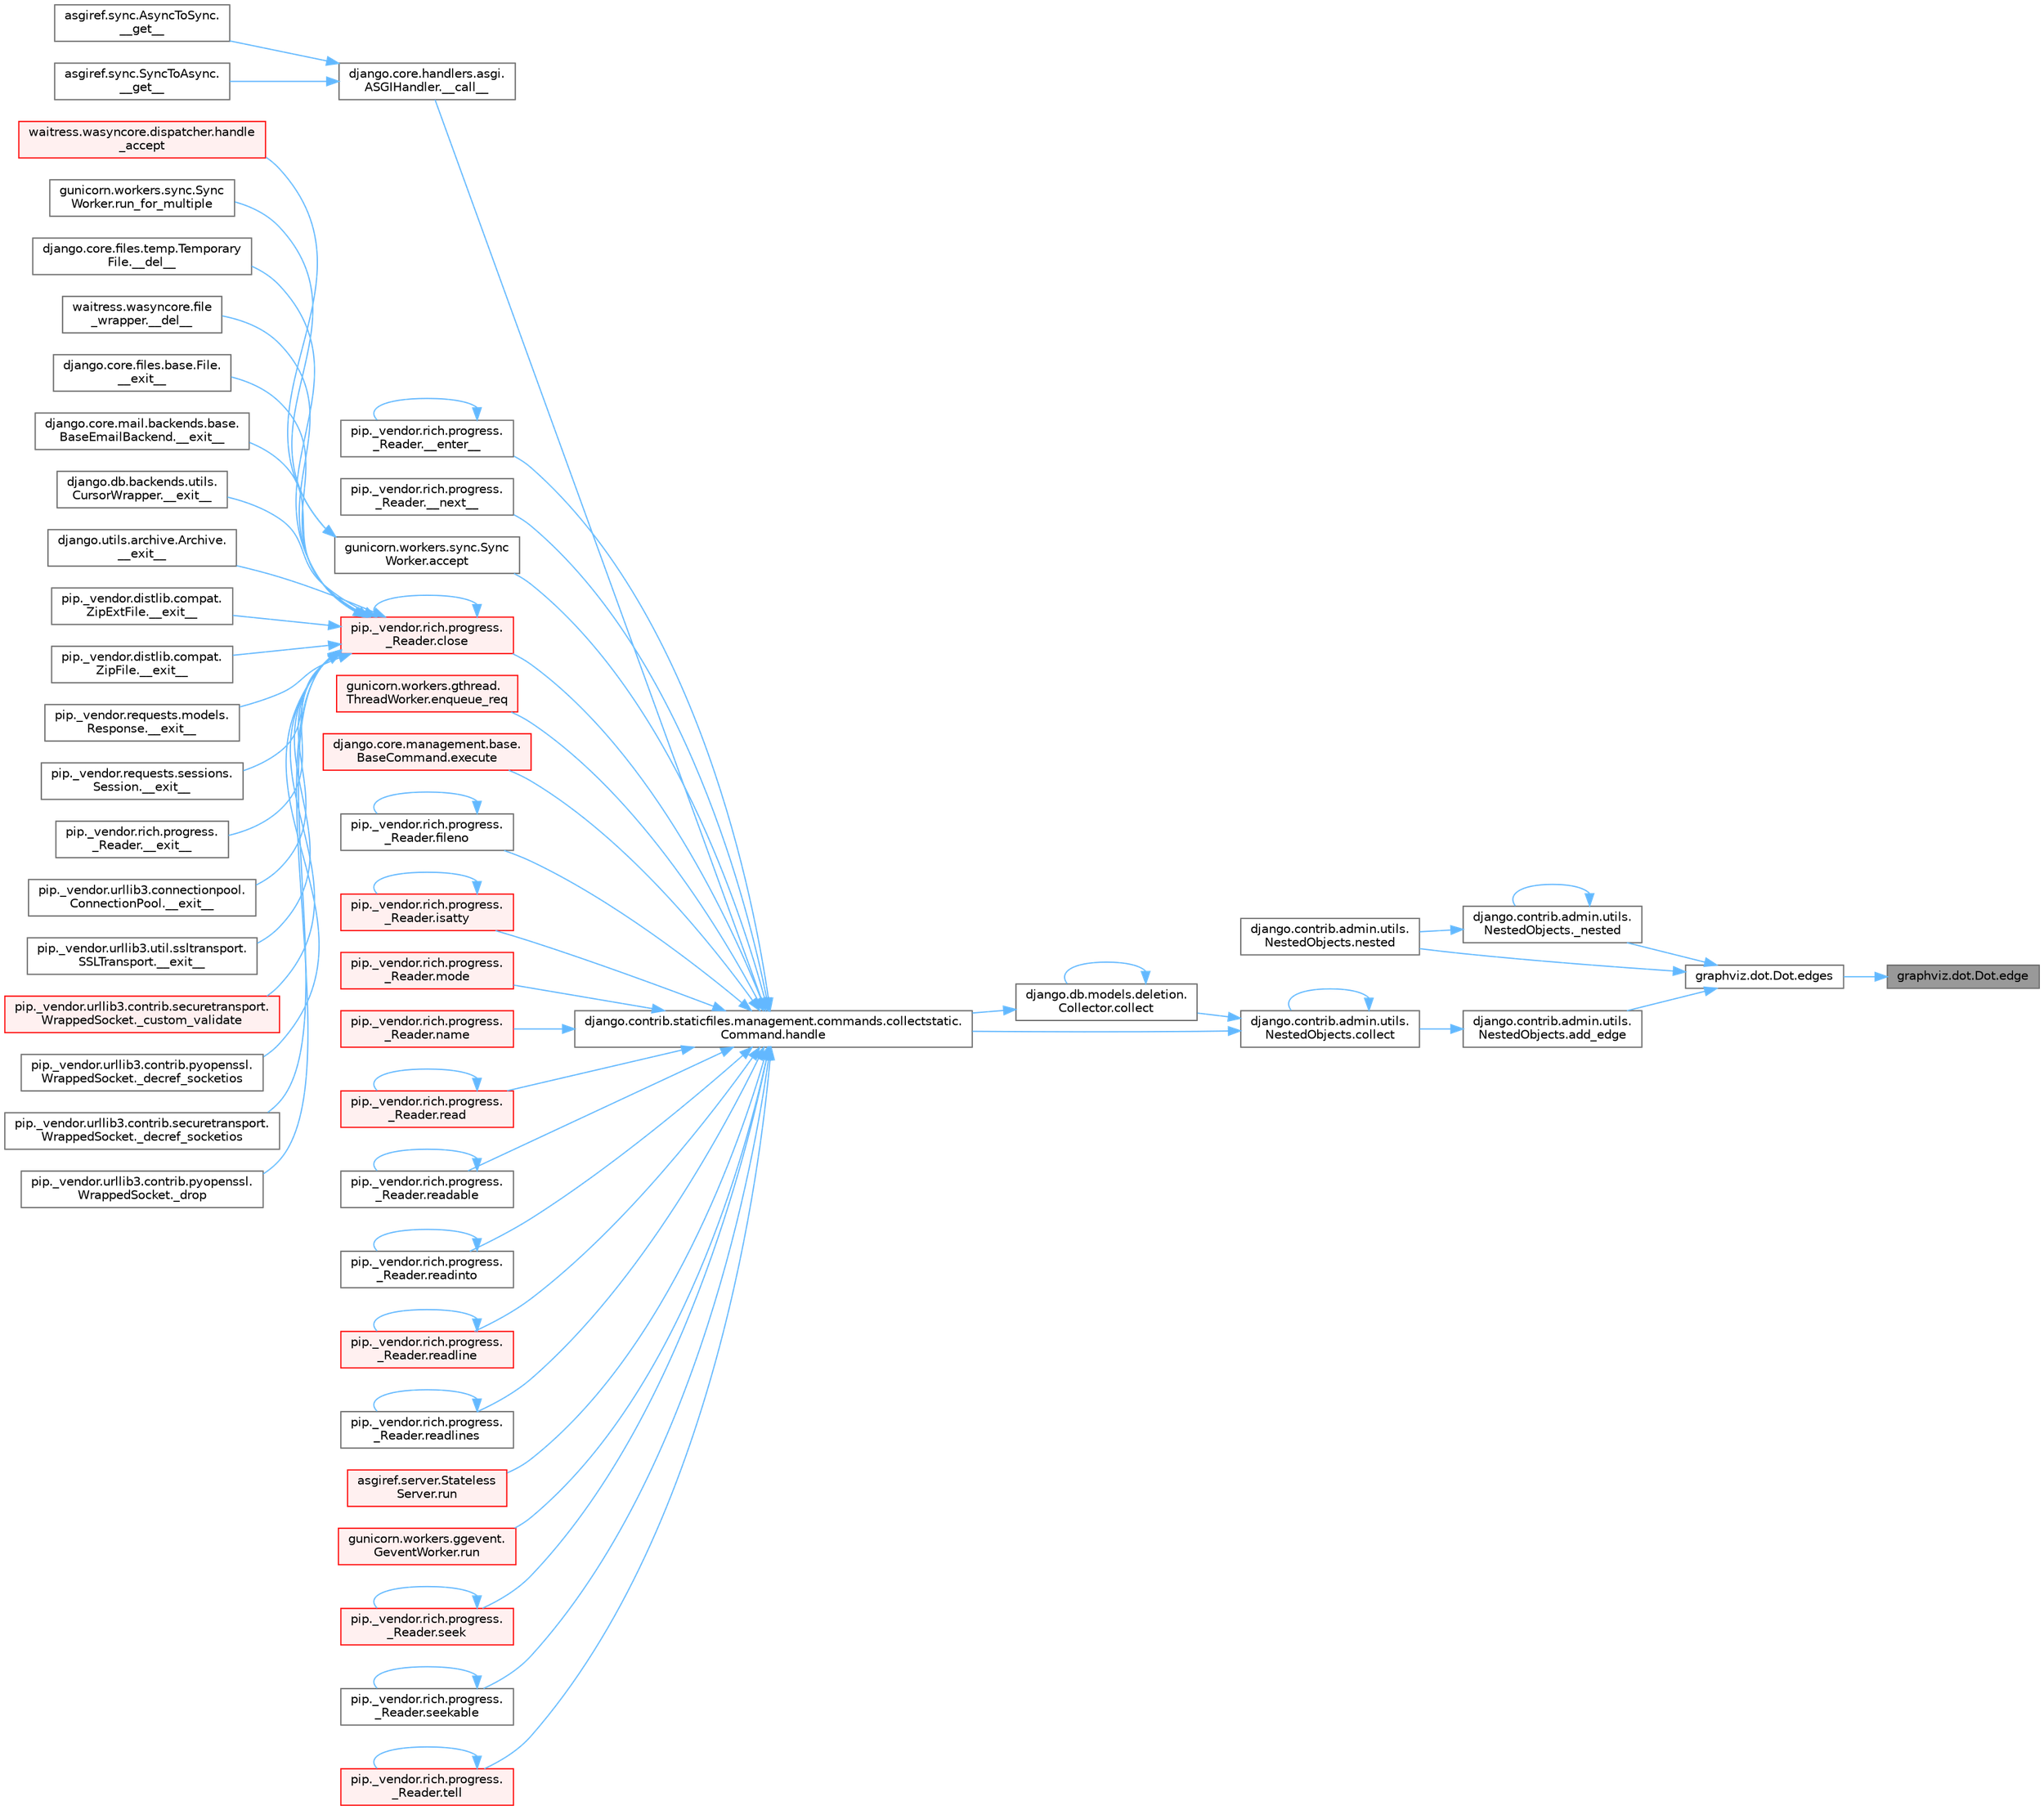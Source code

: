 digraph "graphviz.dot.Dot.edge"
{
 // LATEX_PDF_SIZE
  bgcolor="transparent";
  edge [fontname=Helvetica,fontsize=10,labelfontname=Helvetica,labelfontsize=10];
  node [fontname=Helvetica,fontsize=10,shape=box,height=0.2,width=0.4];
  rankdir="RL";
  Node1 [id="Node000001",label="graphviz.dot.Dot.edge",height=0.2,width=0.4,color="gray40", fillcolor="grey60", style="filled", fontcolor="black",tooltip=" "];
  Node1 -> Node2 [id="edge1_Node000001_Node000002",dir="back",color="steelblue1",style="solid",tooltip=" "];
  Node2 [id="Node000002",label="graphviz.dot.Dot.edges",height=0.2,width=0.4,color="grey40", fillcolor="white", style="filled",URL="$classgraphviz_1_1dot_1_1_dot.html#ad34bf1b1b81bc4eaea4bd8ac157db5f8",tooltip=" "];
  Node2 -> Node3 [id="edge2_Node000002_Node000003",dir="back",color="steelblue1",style="solid",tooltip=" "];
  Node3 [id="Node000003",label="django.contrib.admin.utils.\lNestedObjects._nested",height=0.2,width=0.4,color="grey40", fillcolor="white", style="filled",URL="$classdjango_1_1contrib_1_1admin_1_1utils_1_1_nested_objects.html#a2aea80c21d8aefc8998b345f82dd5449",tooltip=" "];
  Node3 -> Node3 [id="edge3_Node000003_Node000003",dir="back",color="steelblue1",style="solid",tooltip=" "];
  Node3 -> Node4 [id="edge4_Node000003_Node000004",dir="back",color="steelblue1",style="solid",tooltip=" "];
  Node4 [id="Node000004",label="django.contrib.admin.utils.\lNestedObjects.nested",height=0.2,width=0.4,color="grey40", fillcolor="white", style="filled",URL="$classdjango_1_1contrib_1_1admin_1_1utils_1_1_nested_objects.html#a207aea30804a34d484f2642418d9e421",tooltip=" "];
  Node2 -> Node5 [id="edge5_Node000002_Node000005",dir="back",color="steelblue1",style="solid",tooltip=" "];
  Node5 [id="Node000005",label="django.contrib.admin.utils.\lNestedObjects.add_edge",height=0.2,width=0.4,color="grey40", fillcolor="white", style="filled",URL="$classdjango_1_1contrib_1_1admin_1_1utils_1_1_nested_objects.html#a1288f689491d62a0d0baad436c933ead",tooltip=" "];
  Node5 -> Node6 [id="edge6_Node000005_Node000006",dir="back",color="steelblue1",style="solid",tooltip=" "];
  Node6 [id="Node000006",label="django.contrib.admin.utils.\lNestedObjects.collect",height=0.2,width=0.4,color="grey40", fillcolor="white", style="filled",URL="$classdjango_1_1contrib_1_1admin_1_1utils_1_1_nested_objects.html#a7f12de8cdcd29cea840a8b3367a8e03c",tooltip=" "];
  Node6 -> Node6 [id="edge7_Node000006_Node000006",dir="back",color="steelblue1",style="solid",tooltip=" "];
  Node6 -> Node7 [id="edge8_Node000006_Node000007",dir="back",color="steelblue1",style="solid",tooltip=" "];
  Node7 [id="Node000007",label="django.db.models.deletion.\lCollector.collect",height=0.2,width=0.4,color="grey40", fillcolor="white", style="filled",URL="$classdjango_1_1db_1_1models_1_1deletion_1_1_collector.html#ae6d2a061dcb129755a51ced6ab45edad",tooltip=" "];
  Node7 -> Node7 [id="edge9_Node000007_Node000007",dir="back",color="steelblue1",style="solid",tooltip=" "];
  Node7 -> Node8 [id="edge10_Node000007_Node000008",dir="back",color="steelblue1",style="solid",tooltip=" "];
  Node8 [id="Node000008",label="django.contrib.staticfiles.management.commands.collectstatic.\lCommand.handle",height=0.2,width=0.4,color="grey40", fillcolor="white", style="filled",URL="$classdjango_1_1contrib_1_1staticfiles_1_1management_1_1commands_1_1collectstatic_1_1_command.html#a77042fe151f5e5c26990bdd187c9f21e",tooltip=" "];
  Node8 -> Node9 [id="edge11_Node000008_Node000009",dir="back",color="steelblue1",style="solid",tooltip=" "];
  Node9 [id="Node000009",label="django.core.handlers.asgi.\lASGIHandler.__call__",height=0.2,width=0.4,color="grey40", fillcolor="white", style="filled",URL="$classdjango_1_1core_1_1handlers_1_1asgi_1_1_a_s_g_i_handler.html#a22b4781bb9089ff078a3e64dd2f48dce",tooltip=" "];
  Node9 -> Node10 [id="edge12_Node000009_Node000010",dir="back",color="steelblue1",style="solid",tooltip=" "];
  Node10 [id="Node000010",label="asgiref.sync.AsyncToSync.\l__get__",height=0.2,width=0.4,color="grey40", fillcolor="white", style="filled",URL="$classasgiref_1_1sync_1_1_async_to_sync.html#a23e9ef7a73da98dad9e3f4e65846969b",tooltip=" "];
  Node9 -> Node11 [id="edge13_Node000009_Node000011",dir="back",color="steelblue1",style="solid",tooltip=" "];
  Node11 [id="Node000011",label="asgiref.sync.SyncToAsync.\l__get__",height=0.2,width=0.4,color="grey40", fillcolor="white", style="filled",URL="$classasgiref_1_1sync_1_1_sync_to_async.html#aebdfbe3f01079a529fd2f39810597381",tooltip=" "];
  Node8 -> Node12 [id="edge14_Node000008_Node000012",dir="back",color="steelblue1",style="solid",tooltip=" "];
  Node12 [id="Node000012",label="pip._vendor.rich.progress.\l_Reader.__enter__",height=0.2,width=0.4,color="grey40", fillcolor="white", style="filled",URL="$classpip_1_1__vendor_1_1rich_1_1progress_1_1___reader.html#a9c3bb756d7d5d66aa484c6d25fef6d8a",tooltip=" "];
  Node12 -> Node12 [id="edge15_Node000012_Node000012",dir="back",color="steelblue1",style="solid",tooltip=" "];
  Node8 -> Node13 [id="edge16_Node000008_Node000013",dir="back",color="steelblue1",style="solid",tooltip=" "];
  Node13 [id="Node000013",label="pip._vendor.rich.progress.\l_Reader.__next__",height=0.2,width=0.4,color="grey40", fillcolor="white", style="filled",URL="$classpip_1_1__vendor_1_1rich_1_1progress_1_1___reader.html#a9434dfa9ada5623d6fb72996bf354ffe",tooltip=" "];
  Node8 -> Node14 [id="edge17_Node000008_Node000014",dir="back",color="steelblue1",style="solid",tooltip=" "];
  Node14 [id="Node000014",label="gunicorn.workers.sync.Sync\lWorker.accept",height=0.2,width=0.4,color="grey40", fillcolor="white", style="filled",URL="$classgunicorn_1_1workers_1_1sync_1_1_sync_worker.html#a9b2f1e8d68bbd5233578ace2685952b3",tooltip=" "];
  Node14 -> Node15 [id="edge18_Node000014_Node000015",dir="back",color="steelblue1",style="solid",tooltip=" "];
  Node15 [id="Node000015",label="waitress.wasyncore.dispatcher.handle\l_accept",height=0.2,width=0.4,color="red", fillcolor="#FFF0F0", style="filled",URL="$classwaitress_1_1wasyncore_1_1dispatcher.html#abb651db4478a77832580cb821bf60ca6",tooltip=" "];
  Node14 -> Node17 [id="edge19_Node000014_Node000017",dir="back",color="steelblue1",style="solid",tooltip=" "];
  Node17 [id="Node000017",label="gunicorn.workers.sync.Sync\lWorker.run_for_multiple",height=0.2,width=0.4,color="grey40", fillcolor="white", style="filled",URL="$classgunicorn_1_1workers_1_1sync_1_1_sync_worker.html#ae2fd68b8757a4e60b85af5ba76f0e097",tooltip=" "];
  Node8 -> Node18 [id="edge20_Node000008_Node000018",dir="back",color="steelblue1",style="solid",tooltip=" "];
  Node18 [id="Node000018",label="pip._vendor.rich.progress.\l_Reader.close",height=0.2,width=0.4,color="red", fillcolor="#FFF0F0", style="filled",URL="$classpip_1_1__vendor_1_1rich_1_1progress_1_1___reader.html#a6c0b1964d885972a97a12a9ac01d23e8",tooltip=" "];
  Node18 -> Node19 [id="edge21_Node000018_Node000019",dir="back",color="steelblue1",style="solid",tooltip=" "];
  Node19 [id="Node000019",label="django.core.files.temp.Temporary\lFile.__del__",height=0.2,width=0.4,color="grey40", fillcolor="white", style="filled",URL="$classdjango_1_1core_1_1files_1_1temp_1_1_temporary_file.html#a95809e90e91ff4f43e62813734a1ff5f",tooltip=" "];
  Node18 -> Node20 [id="edge22_Node000018_Node000020",dir="back",color="steelblue1",style="solid",tooltip=" "];
  Node20 [id="Node000020",label="waitress.wasyncore.file\l_wrapper.__del__",height=0.2,width=0.4,color="grey40", fillcolor="white", style="filled",URL="$classwaitress_1_1wasyncore_1_1file__wrapper.html#a4e25ecc24a6210bc5e295c433e632780",tooltip=" "];
  Node18 -> Node21 [id="edge23_Node000018_Node000021",dir="back",color="steelblue1",style="solid",tooltip=" "];
  Node21 [id="Node000021",label="django.core.files.base.File.\l__exit__",height=0.2,width=0.4,color="grey40", fillcolor="white", style="filled",URL="$classdjango_1_1core_1_1files_1_1base_1_1_file.html#ae0b1191c5014d84fee107227495e239c",tooltip=" "];
  Node18 -> Node22 [id="edge24_Node000018_Node000022",dir="back",color="steelblue1",style="solid",tooltip=" "];
  Node22 [id="Node000022",label="django.core.mail.backends.base.\lBaseEmailBackend.__exit__",height=0.2,width=0.4,color="grey40", fillcolor="white", style="filled",URL="$classdjango_1_1core_1_1mail_1_1backends_1_1base_1_1_base_email_backend.html#ab6610ac0ed4aba1a8172e85b59065503",tooltip=" "];
  Node18 -> Node23 [id="edge25_Node000018_Node000023",dir="back",color="steelblue1",style="solid",tooltip=" "];
  Node23 [id="Node000023",label="django.db.backends.utils.\lCursorWrapper.__exit__",height=0.2,width=0.4,color="grey40", fillcolor="white", style="filled",URL="$classdjango_1_1db_1_1backends_1_1utils_1_1_cursor_wrapper.html#a02f5176bb3b2e598d12ac8fdf26f3496",tooltip=" "];
  Node18 -> Node24 [id="edge26_Node000018_Node000024",dir="back",color="steelblue1",style="solid",tooltip=" "];
  Node24 [id="Node000024",label="django.utils.archive.Archive.\l__exit__",height=0.2,width=0.4,color="grey40", fillcolor="white", style="filled",URL="$classdjango_1_1utils_1_1archive_1_1_archive.html#a9a50df9316e6d45236868d7561a13d78",tooltip=" "];
  Node18 -> Node25 [id="edge27_Node000018_Node000025",dir="back",color="steelblue1",style="solid",tooltip=" "];
  Node25 [id="Node000025",label="pip._vendor.distlib.compat.\lZipExtFile.__exit__",height=0.2,width=0.4,color="grey40", fillcolor="white", style="filled",URL="$classpip_1_1__vendor_1_1distlib_1_1compat_1_1_zip_ext_file.html#ad18398fe6a9f5109a3b0a62aa29d830c",tooltip=" "];
  Node18 -> Node26 [id="edge28_Node000018_Node000026",dir="back",color="steelblue1",style="solid",tooltip=" "];
  Node26 [id="Node000026",label="pip._vendor.distlib.compat.\lZipFile.__exit__",height=0.2,width=0.4,color="grey40", fillcolor="white", style="filled",URL="$classpip_1_1__vendor_1_1distlib_1_1compat_1_1_zip_file.html#ae730617981b5947edb5f7838f1caabb4",tooltip=" "];
  Node18 -> Node27 [id="edge29_Node000018_Node000027",dir="back",color="steelblue1",style="solid",tooltip=" "];
  Node27 [id="Node000027",label="pip._vendor.requests.models.\lResponse.__exit__",height=0.2,width=0.4,color="grey40", fillcolor="white", style="filled",URL="$classpip_1_1__vendor_1_1requests_1_1models_1_1_response.html#a1f5f32680ba6cd5002b2c19b7b8b0705",tooltip=" "];
  Node18 -> Node28 [id="edge30_Node000018_Node000028",dir="back",color="steelblue1",style="solid",tooltip=" "];
  Node28 [id="Node000028",label="pip._vendor.requests.sessions.\lSession.__exit__",height=0.2,width=0.4,color="grey40", fillcolor="white", style="filled",URL="$classpip_1_1__vendor_1_1requests_1_1sessions_1_1_session.html#aa063240820ab2fc28ed471a014a47963",tooltip=" "];
  Node18 -> Node29 [id="edge31_Node000018_Node000029",dir="back",color="steelblue1",style="solid",tooltip=" "];
  Node29 [id="Node000029",label="pip._vendor.rich.progress.\l_Reader.__exit__",height=0.2,width=0.4,color="grey40", fillcolor="white", style="filled",URL="$classpip_1_1__vendor_1_1rich_1_1progress_1_1___reader.html#a82781ca9c3ea0f5a0a3f9bd309e05b85",tooltip=" "];
  Node18 -> Node30 [id="edge32_Node000018_Node000030",dir="back",color="steelblue1",style="solid",tooltip=" "];
  Node30 [id="Node000030",label="pip._vendor.urllib3.connectionpool.\lConnectionPool.__exit__",height=0.2,width=0.4,color="grey40", fillcolor="white", style="filled",URL="$classpip_1_1__vendor_1_1urllib3_1_1connectionpool_1_1_connection_pool.html#adfa39f03564a54c98c18206145aa9d0f",tooltip=" "];
  Node18 -> Node31 [id="edge33_Node000018_Node000031",dir="back",color="steelblue1",style="solid",tooltip=" "];
  Node31 [id="Node000031",label="pip._vendor.urllib3.util.ssltransport.\lSSLTransport.__exit__",height=0.2,width=0.4,color="grey40", fillcolor="white", style="filled",URL="$classpip_1_1__vendor_1_1urllib3_1_1util_1_1ssltransport_1_1_s_s_l_transport.html#ae3f2aec625e9a75bbcd96b467cf3b7fd",tooltip=" "];
  Node18 -> Node32 [id="edge34_Node000018_Node000032",dir="back",color="steelblue1",style="solid",tooltip=" "];
  Node32 [id="Node000032",label="pip._vendor.urllib3.contrib.securetransport.\lWrappedSocket._custom_validate",height=0.2,width=0.4,color="red", fillcolor="#FFF0F0", style="filled",URL="$classpip_1_1__vendor_1_1urllib3_1_1contrib_1_1securetransport_1_1_wrapped_socket.html#a792d7036b5574cd74ffbf75a1d40e8ea",tooltip=" "];
  Node18 -> Node34 [id="edge35_Node000018_Node000034",dir="back",color="steelblue1",style="solid",tooltip=" "];
  Node34 [id="Node000034",label="pip._vendor.urllib3.contrib.pyopenssl.\lWrappedSocket._decref_socketios",height=0.2,width=0.4,color="grey40", fillcolor="white", style="filled",URL="$classpip_1_1__vendor_1_1urllib3_1_1contrib_1_1pyopenssl_1_1_wrapped_socket.html#a852978001c35f19a5668b6b635b4d466",tooltip=" "];
  Node18 -> Node35 [id="edge36_Node000018_Node000035",dir="back",color="steelblue1",style="solid",tooltip=" "];
  Node35 [id="Node000035",label="pip._vendor.urllib3.contrib.securetransport.\lWrappedSocket._decref_socketios",height=0.2,width=0.4,color="grey40", fillcolor="white", style="filled",URL="$classpip_1_1__vendor_1_1urllib3_1_1contrib_1_1securetransport_1_1_wrapped_socket.html#aece833c51ea926f1a23410d725e8e0bc",tooltip=" "];
  Node18 -> Node36 [id="edge37_Node000018_Node000036",dir="back",color="steelblue1",style="solid",tooltip=" "];
  Node36 [id="Node000036",label="pip._vendor.urllib3.contrib.pyopenssl.\lWrappedSocket._drop",height=0.2,width=0.4,color="grey40", fillcolor="white", style="filled",URL="$classpip_1_1__vendor_1_1urllib3_1_1contrib_1_1pyopenssl_1_1_wrapped_socket.html#a7d3e248bcf60a9d8606bbcde69f785f5",tooltip=" "];
  Node18 -> Node18 [id="edge38_Node000018_Node000018",dir="back",color="steelblue1",style="solid",tooltip=" "];
  Node8 -> Node980 [id="edge39_Node000008_Node000980",dir="back",color="steelblue1",style="solid",tooltip=" "];
  Node980 [id="Node000980",label="gunicorn.workers.gthread.\lThreadWorker.enqueue_req",height=0.2,width=0.4,color="red", fillcolor="#FFF0F0", style="filled",URL="$classgunicorn_1_1workers_1_1gthread_1_1_thread_worker.html#a8d2981740d79747639e152d9e9632964",tooltip=" "];
  Node8 -> Node977 [id="edge40_Node000008_Node000977",dir="back",color="steelblue1",style="solid",tooltip=" "];
  Node977 [id="Node000977",label="django.core.management.base.\lBaseCommand.execute",height=0.2,width=0.4,color="red", fillcolor="#FFF0F0", style="filled",URL="$classdjango_1_1core_1_1management_1_1base_1_1_base_command.html#a5621c1fb51be6a2deff6777d90c25ee0",tooltip=" "];
  Node8 -> Node983 [id="edge41_Node000008_Node000983",dir="back",color="steelblue1",style="solid",tooltip=" "];
  Node983 [id="Node000983",label="pip._vendor.rich.progress.\l_Reader.fileno",height=0.2,width=0.4,color="grey40", fillcolor="white", style="filled",URL="$classpip_1_1__vendor_1_1rich_1_1progress_1_1___reader.html#a5fae85546bcfb15e2144c108bb31b59c",tooltip=" "];
  Node983 -> Node983 [id="edge42_Node000983_Node000983",dir="back",color="steelblue1",style="solid",tooltip=" "];
  Node8 -> Node984 [id="edge43_Node000008_Node000984",dir="back",color="steelblue1",style="solid",tooltip=" "];
  Node984 [id="Node000984",label="pip._vendor.rich.progress.\l_Reader.isatty",height=0.2,width=0.4,color="red", fillcolor="#FFF0F0", style="filled",URL="$classpip_1_1__vendor_1_1rich_1_1progress_1_1___reader.html#a25008b04de43b80685677bd476ebb238",tooltip=" "];
  Node984 -> Node984 [id="edge44_Node000984_Node000984",dir="back",color="steelblue1",style="solid",tooltip=" "];
  Node8 -> Node987 [id="edge45_Node000008_Node000987",dir="back",color="steelblue1",style="solid",tooltip=" "];
  Node987 [id="Node000987",label="pip._vendor.rich.progress.\l_Reader.mode",height=0.2,width=0.4,color="red", fillcolor="#FFF0F0", style="filled",URL="$classpip_1_1__vendor_1_1rich_1_1progress_1_1___reader.html#a744eab5dc9ede10fd26932ecf9ccbddc",tooltip=" "];
  Node8 -> Node994 [id="edge46_Node000008_Node000994",dir="back",color="steelblue1",style="solid",tooltip=" "];
  Node994 [id="Node000994",label="pip._vendor.rich.progress.\l_Reader.name",height=0.2,width=0.4,color="red", fillcolor="#FFF0F0", style="filled",URL="$classpip_1_1__vendor_1_1rich_1_1progress_1_1___reader.html#a545f897ce86cf3e798598cb200357c13",tooltip=" "];
  Node8 -> Node1110 [id="edge47_Node000008_Node001110",dir="back",color="steelblue1",style="solid",tooltip=" "];
  Node1110 [id="Node001110",label="pip._vendor.rich.progress.\l_Reader.read",height=0.2,width=0.4,color="red", fillcolor="#FFF0F0", style="filled",URL="$classpip_1_1__vendor_1_1rich_1_1progress_1_1___reader.html#abc9a19c1ccc4057e665996a500814420",tooltip=" "];
  Node1110 -> Node1110 [id="edge48_Node001110_Node001110",dir="back",color="steelblue1",style="solid",tooltip=" "];
  Node8 -> Node1116 [id="edge49_Node000008_Node001116",dir="back",color="steelblue1",style="solid",tooltip=" "];
  Node1116 [id="Node001116",label="pip._vendor.rich.progress.\l_Reader.readable",height=0.2,width=0.4,color="grey40", fillcolor="white", style="filled",URL="$classpip_1_1__vendor_1_1rich_1_1progress_1_1___reader.html#a597c6d895bd8070977827445f65524ea",tooltip=" "];
  Node1116 -> Node1116 [id="edge50_Node001116_Node001116",dir="back",color="steelblue1",style="solid",tooltip=" "];
  Node8 -> Node1117 [id="edge51_Node000008_Node001117",dir="back",color="steelblue1",style="solid",tooltip=" "];
  Node1117 [id="Node001117",label="pip._vendor.rich.progress.\l_Reader.readinto",height=0.2,width=0.4,color="grey40", fillcolor="white", style="filled",URL="$classpip_1_1__vendor_1_1rich_1_1progress_1_1___reader.html#a10a6b416f687bc74dfd4a16e210733fd",tooltip=" "];
  Node1117 -> Node1117 [id="edge52_Node001117_Node001117",dir="back",color="steelblue1",style="solid",tooltip=" "];
  Node8 -> Node1118 [id="edge53_Node000008_Node001118",dir="back",color="steelblue1",style="solid",tooltip=" "];
  Node1118 [id="Node001118",label="pip._vendor.rich.progress.\l_Reader.readline",height=0.2,width=0.4,color="red", fillcolor="#FFF0F0", style="filled",URL="$classpip_1_1__vendor_1_1rich_1_1progress_1_1___reader.html#ae214b8896d240d33ed0d1e03b8134107",tooltip=" "];
  Node1118 -> Node1118 [id="edge54_Node001118_Node001118",dir="back",color="steelblue1",style="solid",tooltip=" "];
  Node8 -> Node1122 [id="edge55_Node000008_Node001122",dir="back",color="steelblue1",style="solid",tooltip=" "];
  Node1122 [id="Node001122",label="pip._vendor.rich.progress.\l_Reader.readlines",height=0.2,width=0.4,color="grey40", fillcolor="white", style="filled",URL="$classpip_1_1__vendor_1_1rich_1_1progress_1_1___reader.html#a36448a9abb78b99bc05fa66433015f3a",tooltip=" "];
  Node1122 -> Node1122 [id="edge56_Node001122_Node001122",dir="back",color="steelblue1",style="solid",tooltip=" "];
  Node8 -> Node1123 [id="edge57_Node000008_Node001123",dir="back",color="steelblue1",style="solid",tooltip=" "];
  Node1123 [id="Node001123",label="asgiref.server.Stateless\lServer.run",height=0.2,width=0.4,color="red", fillcolor="#FFF0F0", style="filled",URL="$classasgiref_1_1server_1_1_stateless_server.html#a60ad300a082526eea5c1b2df64c4e793",tooltip="Mainloop and handling."];
  Node8 -> Node315 [id="edge58_Node000008_Node000315",dir="back",color="steelblue1",style="solid",tooltip=" "];
  Node315 [id="Node000315",label="gunicorn.workers.ggevent.\lGeventWorker.run",height=0.2,width=0.4,color="red", fillcolor="#FFF0F0", style="filled",URL="$classgunicorn_1_1workers_1_1ggevent_1_1_gevent_worker.html#a0d8ffe6d6db44cfe8310ccf5643506ee",tooltip=" "];
  Node8 -> Node1124 [id="edge59_Node000008_Node001124",dir="back",color="steelblue1",style="solid",tooltip=" "];
  Node1124 [id="Node001124",label="pip._vendor.rich.progress.\l_Reader.seek",height=0.2,width=0.4,color="red", fillcolor="#FFF0F0", style="filled",URL="$classpip_1_1__vendor_1_1rich_1_1progress_1_1___reader.html#a8577bcef22b050ec6d7b7cb2ce1b9053",tooltip=" "];
  Node1124 -> Node1124 [id="edge60_Node001124_Node001124",dir="back",color="steelblue1",style="solid",tooltip=" "];
  Node8 -> Node1624 [id="edge61_Node000008_Node001624",dir="back",color="steelblue1",style="solid",tooltip=" "];
  Node1624 [id="Node001624",label="pip._vendor.rich.progress.\l_Reader.seekable",height=0.2,width=0.4,color="grey40", fillcolor="white", style="filled",URL="$classpip_1_1__vendor_1_1rich_1_1progress_1_1___reader.html#a3de43f328570e813a05b1dcc07813f5b",tooltip=" "];
  Node1624 -> Node1624 [id="edge62_Node001624_Node001624",dir="back",color="steelblue1",style="solid",tooltip=" "];
  Node8 -> Node1625 [id="edge63_Node000008_Node001625",dir="back",color="steelblue1",style="solid",tooltip=" "];
  Node1625 [id="Node001625",label="pip._vendor.rich.progress.\l_Reader.tell",height=0.2,width=0.4,color="red", fillcolor="#FFF0F0", style="filled",URL="$classpip_1_1__vendor_1_1rich_1_1progress_1_1___reader.html#a4ec4039f47700772d40242efb68da47e",tooltip=" "];
  Node1625 -> Node1625 [id="edge64_Node001625_Node001625",dir="back",color="steelblue1",style="solid",tooltip=" "];
  Node6 -> Node8 [id="edge65_Node000006_Node000008",dir="back",color="steelblue1",style="solid",tooltip=" "];
  Node2 -> Node4 [id="edge66_Node000002_Node000004",dir="back",color="steelblue1",style="solid",tooltip=" "];
}
